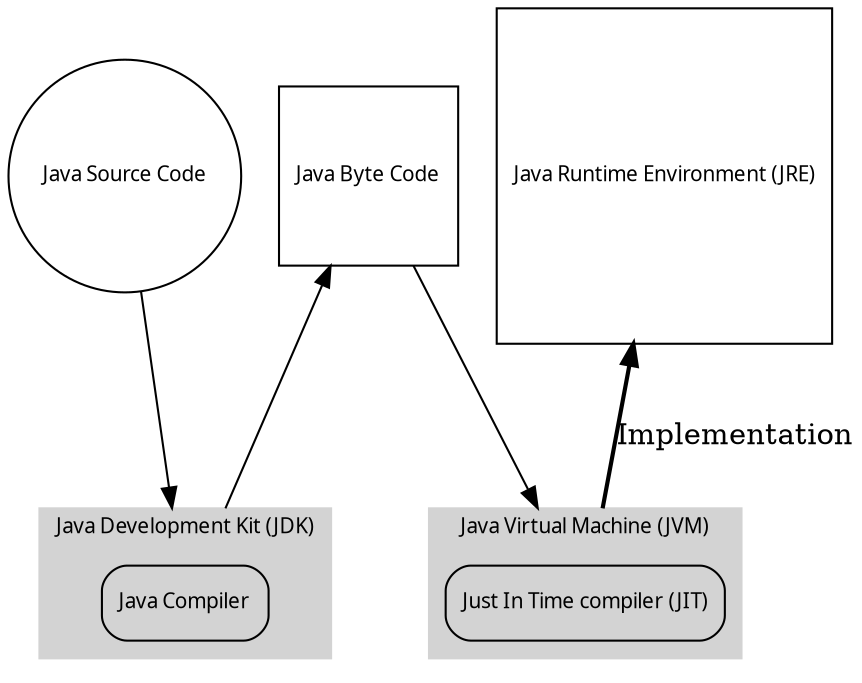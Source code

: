 //Java Development Kit (JDK) contains JRE along with various
//development tools like Java libraries, Java source compilers,
//Java debuggers, bundling and deployment tools.
//Like a real computing machine, JVM has an instruction set and
//manipulates various memory areas at run time. Thus for different
//hardware platforms one has corresponding implementation of JVM
//available as vendor supplied JREs. It is common to implement a
//programming language using a virtual machine.
//
//A Java virtual machine instruction consists of an opcode
//specifying the operation to be performed, followed by zero or
//more operands embodying values to be operated upon. From the
//point of view of a compiler, the Java Virtual Machine (JVM)is
//just another processor with an instruction set, Java bytecode,
//for which code can be generated. Life cycle is as follows,
//source code to byte code to be interpreted by the JRE and gets
//converted to the platform specific executable ones.
//Java Runtime Environment (JRE) is an implementation of the JVM.
//JVM becomes an instance of JRE at runtime of a Java program.
//It is widely known as a runtime interpreter. The Java virtual
//machine (JVM) is the cornerstone on top of which the Java
//technology is built upon. It is the component of the Java
//technology responsible for its hardware and platform independence.
//JVM largely helps in the abstraction of inner implementation
//from the programmers who make use of libraries for their
//programmes from JDK.


digraph Java {

  graph [fontsize=10 fontname="Verdana" compound=true];
  node [shape=record fontsize=10 fontname="Verdana"];

  a [label="Java Source Code",shape=circle];
 // b [label="Java Development Kit (JDK)",shape=square];
  bb [label="Java Compiler",shape=Mrecord];
  c [label="Java Byte Code",shape=square];
 // d [label="Java Virtual Machine (JVM)",shape=square];
  dd [label="Just In Time compiler (JIT)",shape=Mrecord];
  e [label="Java Runtime Environment (JRE)",shape=square];

  subgraph cluster_0 {
	style=filled;
	color=lightgrey;
	node [style=filled];
	bb;
        label="Java Development Kit (JDK)";
  }

  subgraph cluster_1 {
	style=filled;
	color=lightgrey;
	node [style=filled];
	label="Java Source Code";
  }

  subgraph cluster_2 {
	style=filled;
	color=lightgrey;
	node [style=filled];
        dd;
	label="Java Virtual Machine (JVM)";
  }
  a -> bb [ltail=cluster_1 lhead=cluster_0 minlen=2];
  bb -> c [ltail=cluster_0 minlen=2] ;
  c -> dd [ltail=cluster_0 lhead=cluster_2 minlen=2];
  dd -> e [ltail=cluster_2 label="Implementation" penwidth=2];
  { rank=same; a c e}

}